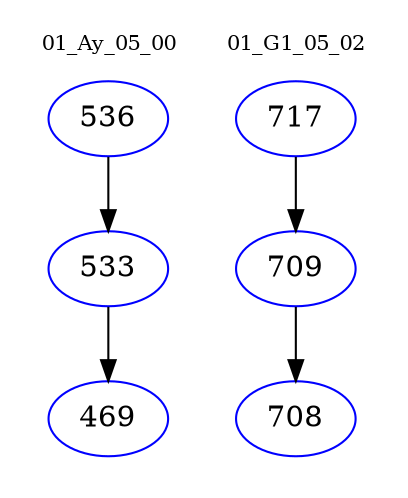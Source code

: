 digraph{
subgraph cluster_0 {
color = white
label = "01_Ay_05_00";
fontsize=10;
T0_536 [label="536", color="blue"]
T0_536 -> T0_533 [color="black"]
T0_533 [label="533", color="blue"]
T0_533 -> T0_469 [color="black"]
T0_469 [label="469", color="blue"]
}
subgraph cluster_1 {
color = white
label = "01_G1_05_02";
fontsize=10;
T1_717 [label="717", color="blue"]
T1_717 -> T1_709 [color="black"]
T1_709 [label="709", color="blue"]
T1_709 -> T1_708 [color="black"]
T1_708 [label="708", color="blue"]
}
}
